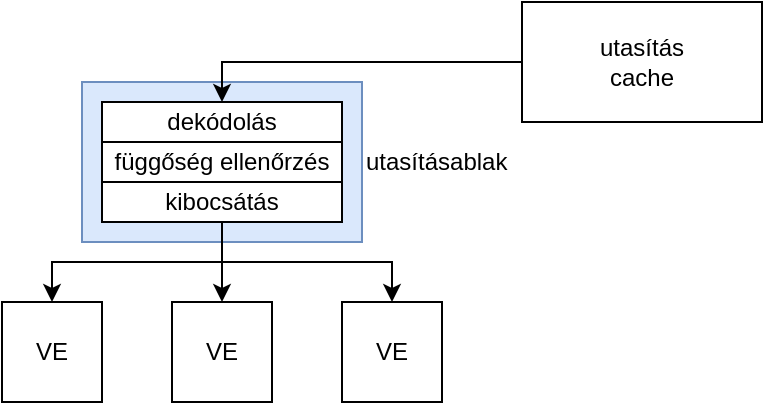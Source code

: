 <mxfile version="14.5.1" type="device"><diagram id="Mgr6_DK24B5CEGNNYcuW" name="Page-1"><mxGraphModel dx="1198" dy="623" grid="1" gridSize="10" guides="1" tooltips="1" connect="1" arrows="1" fold="1" page="1" pageScale="1" pageWidth="2336" pageHeight="1654" math="0" shadow="0"><root><mxCell id="0"/><mxCell id="1" parent="0"/><mxCell id="WxWG9urG6kbdLE2r3fwN-13" value="utasításablak" style="rounded=0;whiteSpace=wrap;html=1;fillColor=#dae8fc;strokeColor=#6c8ebf;labelPosition=right;verticalLabelPosition=middle;align=left;verticalAlign=middle;" vertex="1" parent="1"><mxGeometry x="270" y="270" width="140" height="80" as="geometry"/></mxCell><mxCell id="WxWG9urG6kbdLE2r3fwN-3" style="edgeStyle=orthogonalEdgeStyle;rounded=0;orthogonalLoop=1;jettySize=auto;html=1;entryX=0.5;entryY=0;entryDx=0;entryDy=0;" edge="1" parent="1" source="WxWG9urG6kbdLE2r3fwN-1" target="WxWG9urG6kbdLE2r3fwN-2"><mxGeometry relative="1" as="geometry"/></mxCell><mxCell id="WxWG9urG6kbdLE2r3fwN-1" value="&lt;div&gt;utasítás&lt;/div&gt;&lt;div&gt;cache&lt;br&gt;&lt;/div&gt;" style="rounded=0;whiteSpace=wrap;html=1;" vertex="1" parent="1"><mxGeometry x="490" y="230" width="120" height="60" as="geometry"/></mxCell><mxCell id="WxWG9urG6kbdLE2r3fwN-2" value="dekódolás" style="rounded=0;whiteSpace=wrap;html=1;" vertex="1" parent="1"><mxGeometry x="280" y="280" width="120" height="20" as="geometry"/></mxCell><mxCell id="WxWG9urG6kbdLE2r3fwN-4" value="függőség ellenőrzés" style="rounded=0;whiteSpace=wrap;html=1;" vertex="1" parent="1"><mxGeometry x="280" y="300" width="120" height="20" as="geometry"/></mxCell><mxCell id="WxWG9urG6kbdLE2r3fwN-7" style="edgeStyle=orthogonalEdgeStyle;rounded=0;orthogonalLoop=1;jettySize=auto;html=1;exitX=0.5;exitY=1;exitDx=0;exitDy=0;entryX=0.5;entryY=0;entryDx=0;entryDy=0;" edge="1" parent="1" source="WxWG9urG6kbdLE2r3fwN-5" target="WxWG9urG6kbdLE2r3fwN-6"><mxGeometry relative="1" as="geometry"/></mxCell><mxCell id="WxWG9urG6kbdLE2r3fwN-10" style="edgeStyle=orthogonalEdgeStyle;rounded=0;orthogonalLoop=1;jettySize=auto;html=1;exitX=0.5;exitY=1;exitDx=0;exitDy=0;entryX=0.5;entryY=0;entryDx=0;entryDy=0;" edge="1" parent="1" source="WxWG9urG6kbdLE2r3fwN-5" target="WxWG9urG6kbdLE2r3fwN-8"><mxGeometry relative="1" as="geometry"/></mxCell><mxCell id="WxWG9urG6kbdLE2r3fwN-11" style="edgeStyle=orthogonalEdgeStyle;rounded=0;orthogonalLoop=1;jettySize=auto;html=1;exitX=0.5;exitY=1;exitDx=0;exitDy=0;entryX=0.5;entryY=0;entryDx=0;entryDy=0;" edge="1" parent="1" source="WxWG9urG6kbdLE2r3fwN-5" target="WxWG9urG6kbdLE2r3fwN-9"><mxGeometry relative="1" as="geometry"/></mxCell><mxCell id="WxWG9urG6kbdLE2r3fwN-5" value="kibocsátás" style="rounded=0;whiteSpace=wrap;html=1;" vertex="1" parent="1"><mxGeometry x="280" y="320" width="120" height="20" as="geometry"/></mxCell><mxCell id="WxWG9urG6kbdLE2r3fwN-6" value="VE" style="rounded=0;whiteSpace=wrap;html=1;" vertex="1" parent="1"><mxGeometry x="230" y="380" width="50" height="50" as="geometry"/></mxCell><mxCell id="WxWG9urG6kbdLE2r3fwN-8" value="VE" style="rounded=0;whiteSpace=wrap;html=1;" vertex="1" parent="1"><mxGeometry x="315" y="380" width="50" height="50" as="geometry"/></mxCell><mxCell id="WxWG9urG6kbdLE2r3fwN-9" value="VE" style="rounded=0;whiteSpace=wrap;html=1;" vertex="1" parent="1"><mxGeometry x="400" y="380" width="50" height="50" as="geometry"/></mxCell></root></mxGraphModel></diagram></mxfile>